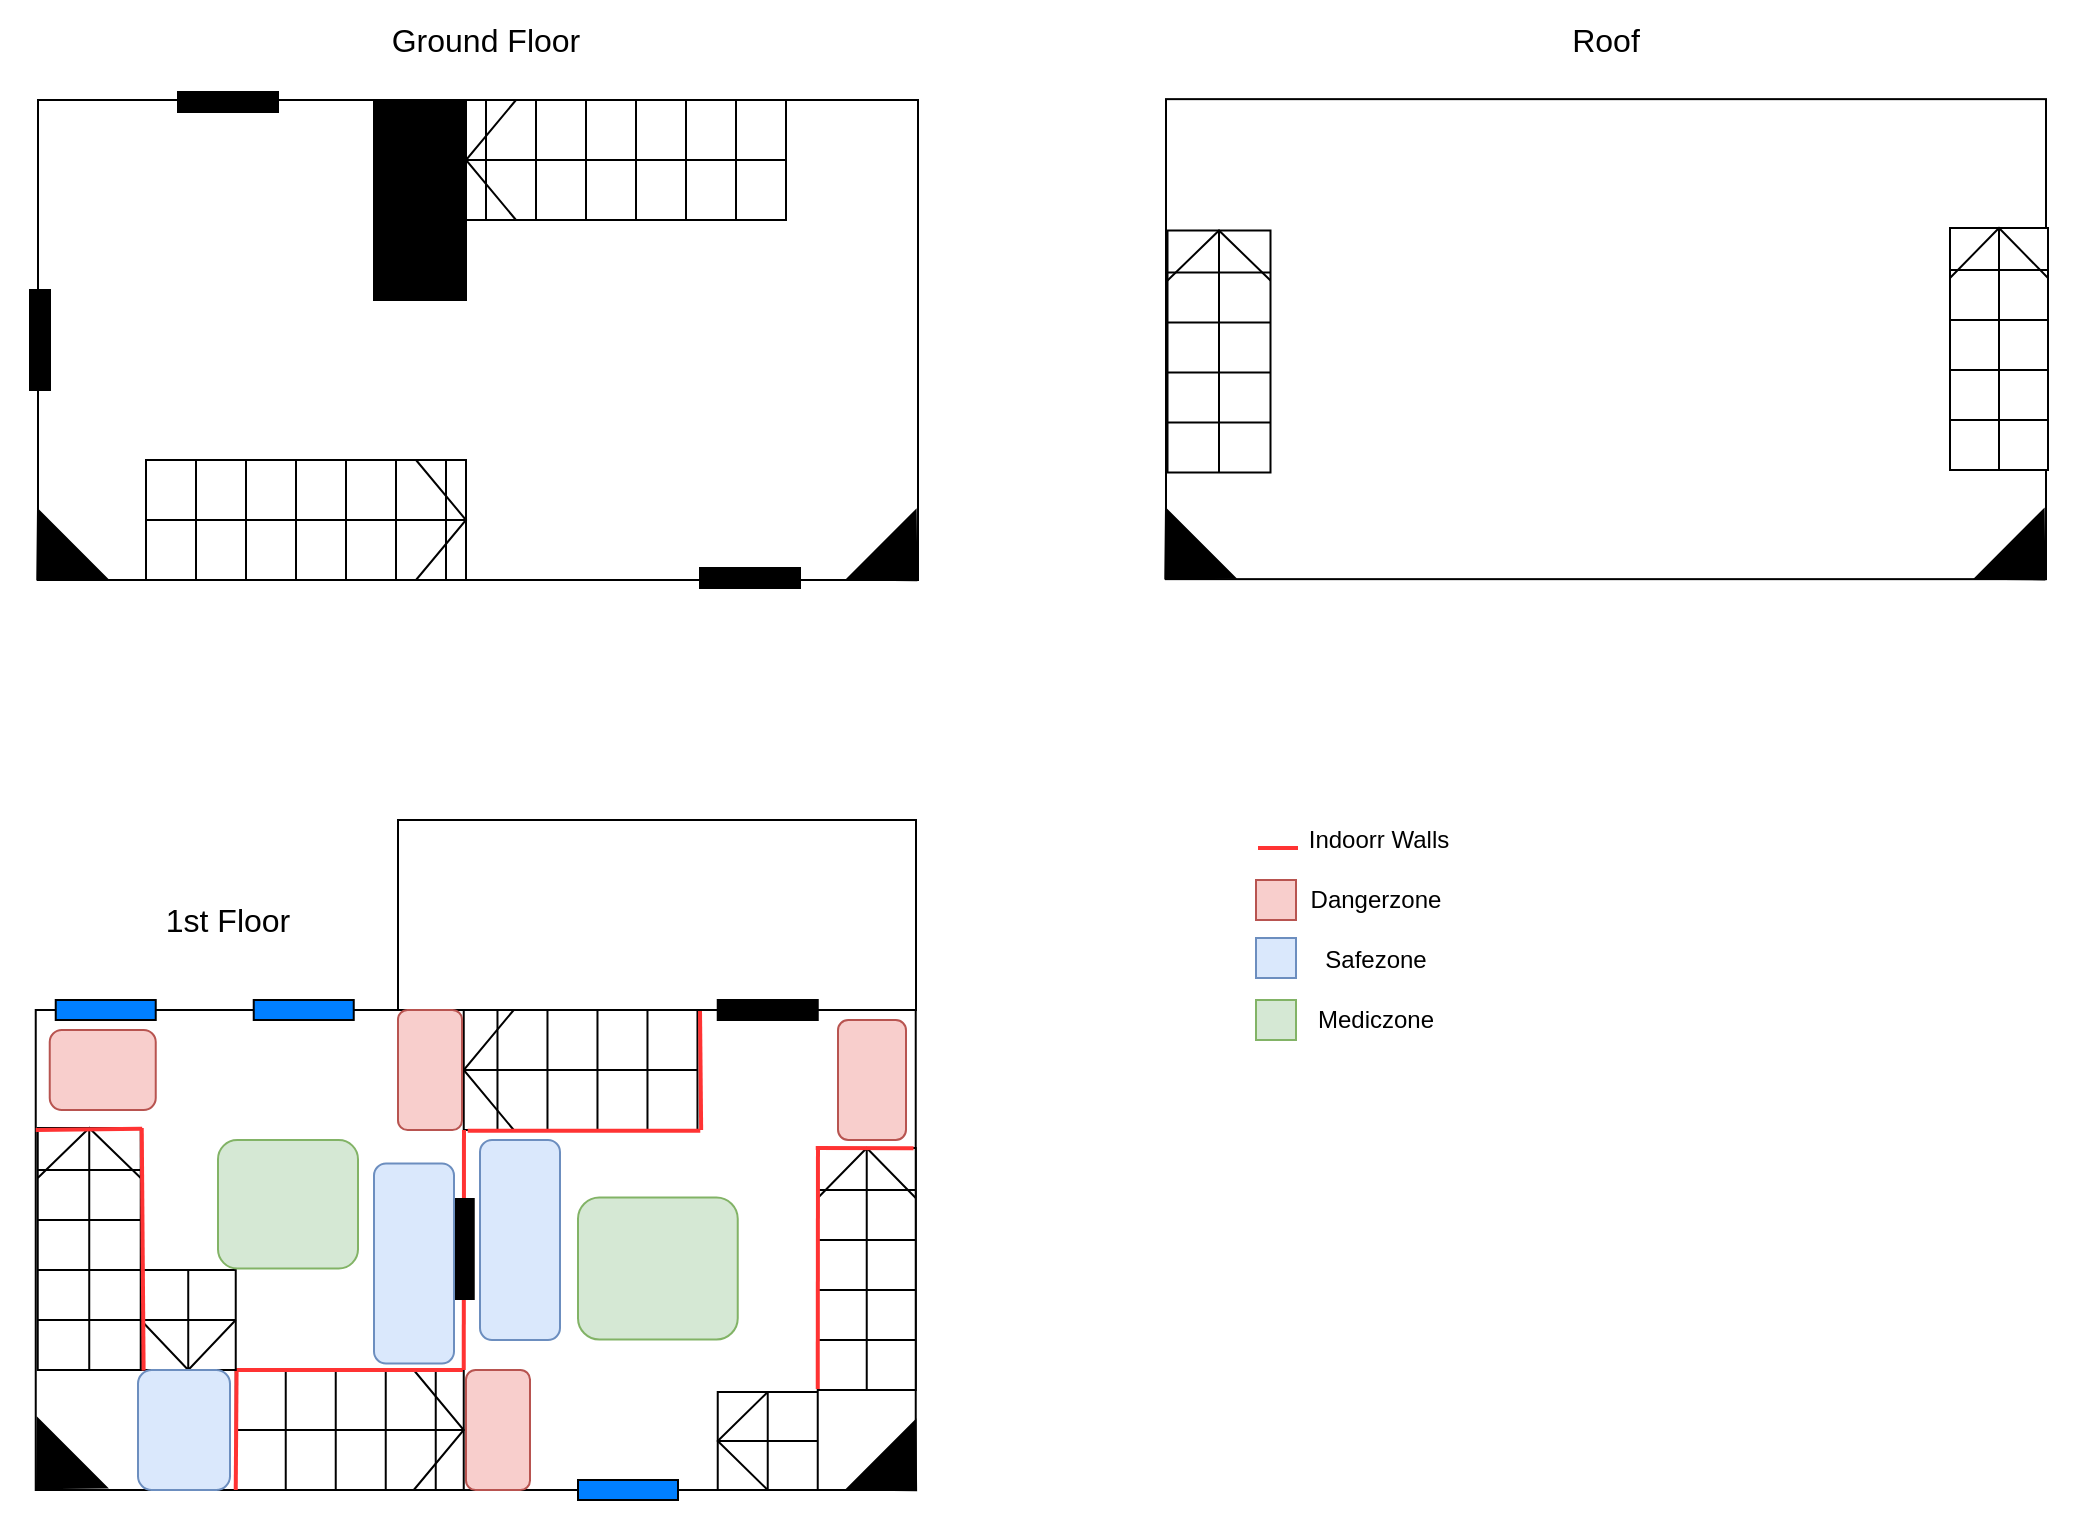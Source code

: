 <mxfile version="13.1.13" type="github">
  <diagram id="5YTd6HPiCCN_LFdmrXuX" name="Page-1">
    <mxGraphModel dx="1358" dy="951" grid="1" gridSize="10" guides="1" tooltips="1" connect="1" arrows="1" fold="1" page="1" pageScale="1" pageWidth="827" pageHeight="1169" background="none" math="0" shadow="0">
      <root>
        <mxCell id="0" />
        <mxCell id="1" parent="0" />
        <mxCell id="4vxbuee-sdpMc3VaT_km-1" value="" style="rounded=0;whiteSpace=wrap;html=1;" parent="1" vertex="1">
          <mxGeometry x="200" y="320" width="440" height="240" as="geometry" />
        </mxCell>
        <mxCell id="4vxbuee-sdpMc3VaT_km-2" value="" style="verticalLabelPosition=bottom;html=1;verticalAlign=top;align=center;shape=mxgraph.floorplan.wall;fillColor=#000000;rotation=90;" parent="1" vertex="1">
          <mxGeometry x="176" y="435" width="50" height="10" as="geometry" />
        </mxCell>
        <mxCell id="4vxbuee-sdpMc3VaT_km-3" value="" style="verticalLabelPosition=bottom;html=1;verticalAlign=top;align=center;shape=mxgraph.floorplan.wall;fillColor=#000000;rotation=0;" parent="1" vertex="1">
          <mxGeometry x="270" y="316" width="50" height="10" as="geometry" />
        </mxCell>
        <mxCell id="4vxbuee-sdpMc3VaT_km-4" value="" style="rounded=0;whiteSpace=wrap;html=1;" parent="1" vertex="1">
          <mxGeometry x="198.87" y="775" width="440" height="240" as="geometry" />
        </mxCell>
        <mxCell id="4vxbuee-sdpMc3VaT_km-5" value="" style="verticalLabelPosition=bottom;html=1;verticalAlign=top;align=center;shape=mxgraph.floorplan.stairs;" parent="1" vertex="1">
          <mxGeometry x="298.87" y="955" width="114" height="60" as="geometry" />
        </mxCell>
        <mxCell id="4vxbuee-sdpMc3VaT_km-7" value="" style="verticalLabelPosition=bottom;html=1;verticalAlign=top;align=center;shape=mxgraph.floorplan.stairs;rotation=-180;" parent="1" vertex="1">
          <mxGeometry x="412.87" y="775" width="116.87" height="60" as="geometry" />
        </mxCell>
        <mxCell id="4vxbuee-sdpMc3VaT_km-8" value="" style="rounded=0;whiteSpace=wrap;html=1;strokeColor=#000000;fillColor=#000000;" parent="1" vertex="1">
          <mxGeometry x="368" y="320" width="46" height="100" as="geometry" />
        </mxCell>
        <mxCell id="4vxbuee-sdpMc3VaT_km-9" value="" style="verticalLabelPosition=bottom;html=1;verticalAlign=top;align=center;shape=mxgraph.floorplan.stairs;rotation=-180;" parent="1" vertex="1">
          <mxGeometry x="414" y="320" width="160" height="60" as="geometry" />
        </mxCell>
        <mxCell id="4vxbuee-sdpMc3VaT_km-10" value="" style="verticalLabelPosition=bottom;html=1;verticalAlign=top;align=center;shape=mxgraph.floorplan.stairs;" parent="1" vertex="1">
          <mxGeometry x="254" y="500" width="160" height="60" as="geometry" />
        </mxCell>
        <mxCell id="4vxbuee-sdpMc3VaT_km-17" value="z" style="triangle;whiteSpace=wrap;html=1;strokeColor=#000000;fillColor=#000000;rotation=135;" parent="1" vertex="1">
          <mxGeometry x="196" y="526.57" width="24.83" height="48.67" as="geometry" />
        </mxCell>
        <mxCell id="4vxbuee-sdpMc3VaT_km-18" value="" style="triangle;whiteSpace=wrap;html=1;strokeColor=#000000;fillColor=#000000;rotation=45;" parent="1" vertex="1">
          <mxGeometry x="618" y="527.0" width="24.83" height="48.67" as="geometry" />
        </mxCell>
        <mxCell id="4vxbuee-sdpMc3VaT_km-19" value="" style="verticalLabelPosition=bottom;html=1;verticalAlign=top;align=center;shape=mxgraph.floorplan.wall;fillColor=#000000;rotation=0;" parent="1" vertex="1">
          <mxGeometry x="531" y="554" width="50" height="10" as="geometry" />
        </mxCell>
        <mxCell id="4vxbuee-sdpMc3VaT_km-22" value="" style="endArrow=none;html=1;strokeWidth=2;entryX=0.983;entryY=-0.007;entryDx=0;entryDy=0;entryPerimeter=0;exitX=-0.012;exitY=-0.007;exitDx=0;exitDy=0;exitPerimeter=0;strokeColor=#FF3333;" parent="1" source="4vxbuee-sdpMc3VaT_km-7" target="4vxbuee-sdpMc3VaT_km-7" edge="1">
          <mxGeometry width="50" height="50" relative="1" as="geometry">
            <mxPoint x="468.99" y="835" as="sourcePoint" />
            <mxPoint x="468.87" y="955" as="targetPoint" />
          </mxGeometry>
        </mxCell>
        <mxCell id="4vxbuee-sdpMc3VaT_km-23" value="" style="endArrow=none;html=1;strokeWidth=2;exitX=-0.012;exitY=-0.007;exitDx=0;exitDy=0;exitPerimeter=0;strokeColor=#FF3333;" parent="1" edge="1">
          <mxGeometry width="50" height="50" relative="1" as="geometry">
            <mxPoint x="412.448" y="955.0" as="sourcePoint" />
            <mxPoint x="298.87" y="955" as="targetPoint" />
          </mxGeometry>
        </mxCell>
        <mxCell id="4vxbuee-sdpMc3VaT_km-24" value="" style="endArrow=none;html=1;strokeWidth=2;entryX=0.983;entryY=-0.007;entryDx=0;entryDy=0;entryPerimeter=0;strokeColor=#FF3333;" parent="1" edge="1">
          <mxGeometry width="50" height="50" relative="1" as="geometry">
            <mxPoint x="531.58" y="835" as="sourcePoint" />
            <mxPoint x="530.998" y="775" as="targetPoint" />
          </mxGeometry>
        </mxCell>
        <mxCell id="4vxbuee-sdpMc3VaT_km-26" value="" style="endArrow=none;html=1;strokeWidth=2;strokeColor=#FF3333;" parent="1" edge="1">
          <mxGeometry width="50" height="50" relative="1" as="geometry">
            <mxPoint x="298.87" y="1015" as="sourcePoint" />
            <mxPoint x="299.29" y="955" as="targetPoint" />
          </mxGeometry>
        </mxCell>
        <mxCell id="4vxbuee-sdpMc3VaT_km-30" value="" style="verticalLabelPosition=bottom;html=1;verticalAlign=top;align=center;shape=mxgraph.floorplan.stairs;rotation=90;" parent="1" vertex="1">
          <mxGeometry x="252.12" y="904.25" width="46" height="47.5" as="geometry" />
        </mxCell>
        <mxCell id="4vxbuee-sdpMc3VaT_km-32" value="" style="verticalLabelPosition=bottom;html=1;verticalAlign=top;align=center;shape=mxgraph.floorplan.stairs;rotation=270;" parent="1" vertex="1">
          <mxGeometry x="553.87" y="880" width="121" height="49" as="geometry" />
        </mxCell>
        <mxCell id="4vxbuee-sdpMc3VaT_km-33" value="z" style="triangle;whiteSpace=wrap;html=1;strokeColor=#000000;fillColor=#000000;rotation=135;" parent="1" vertex="1">
          <mxGeometry x="195.87" y="981" width="24.83" height="48.67" as="geometry" />
        </mxCell>
        <mxCell id="4vxbuee-sdpMc3VaT_km-34" value="" style="triangle;whiteSpace=wrap;html=1;strokeColor=#000000;fillColor=#000000;rotation=45;" parent="1" vertex="1">
          <mxGeometry x="617.87" y="982.0" width="24.83" height="48.67" as="geometry" />
        </mxCell>
        <mxCell id="4vxbuee-sdpMc3VaT_km-36" value="" style="verticalLabelPosition=bottom;html=1;verticalAlign=top;align=center;shape=mxgraph.floorplan.wall;fillColor=#007FFF;rotation=0;" parent="1" vertex="1">
          <mxGeometry x="208.87" y="770" width="50" height="10" as="geometry" />
        </mxCell>
        <mxCell id="4vxbuee-sdpMc3VaT_km-38" value="" style="verticalLabelPosition=bottom;html=1;verticalAlign=top;align=center;shape=mxgraph.floorplan.wall;fillColor=#007FFF;rotation=0;" parent="1" vertex="1">
          <mxGeometry x="307.87" y="770" width="50" height="10" as="geometry" />
        </mxCell>
        <mxCell id="4vxbuee-sdpMc3VaT_km-39" value="" style="verticalLabelPosition=bottom;html=1;verticalAlign=top;align=center;shape=mxgraph.floorplan.stairs;rotation=270;" parent="1" vertex="1">
          <mxGeometry x="165.12" y="868.75" width="121" height="51.5" as="geometry" />
        </mxCell>
        <mxCell id="4vxbuee-sdpMc3VaT_km-40" value="" style="endArrow=none;html=1;strokeWidth=2;exitX=-0.002;exitY=1.028;exitDx=0;exitDy=0;exitPerimeter=0;strokeColor=#FF3333;" parent="1" source="4vxbuee-sdpMc3VaT_km-39" edge="1">
          <mxGeometry width="50" height="50" relative="1" as="geometry">
            <mxPoint x="365.698" y="835" as="sourcePoint" />
            <mxPoint x="251.87" y="834" as="targetPoint" />
            <Array as="points">
              <mxPoint x="251.87" y="834" />
            </Array>
          </mxGeometry>
        </mxCell>
        <mxCell id="4vxbuee-sdpMc3VaT_km-41" value="" style="endArrow=none;html=1;strokeWidth=2;strokeColor=#FF3333;exitX=0.997;exitY=1.014;exitDx=0;exitDy=0;exitPerimeter=0;" parent="1" source="4vxbuee-sdpMc3VaT_km-39" edge="1">
          <mxGeometry width="50" height="50" relative="1" as="geometry">
            <mxPoint x="248.87" y="835" as="sourcePoint" />
            <mxPoint x="198.87" y="835" as="targetPoint" />
          </mxGeometry>
        </mxCell>
        <mxCell id="4vxbuee-sdpMc3VaT_km-42" value="" style="verticalLabelPosition=bottom;html=1;verticalAlign=top;align=center;shape=mxgraph.floorplan.stairs;rotation=-180;" parent="1" vertex="1">
          <mxGeometry x="549.87" y="966" width="40" height="49" as="geometry" />
        </mxCell>
        <mxCell id="4vxbuee-sdpMc3VaT_km-43" value="" style="endArrow=none;html=1;strokeWidth=2;strokeColor=#FF3333;" parent="1" edge="1">
          <mxGeometry width="50" height="50" relative="1" as="geometry">
            <mxPoint x="412.99" y="835.0" as="sourcePoint" />
            <mxPoint x="412.87" y="955.0" as="targetPoint" />
          </mxGeometry>
        </mxCell>
        <mxCell id="4vxbuee-sdpMc3VaT_km-20" value="" style="endArrow=none;html=1;strokeWidth=2;strokeColor=#FF3333;" parent="1" edge="1">
          <mxGeometry width="50" height="50" relative="1" as="geometry">
            <mxPoint x="589.99" y="844.5" as="sourcePoint" />
            <mxPoint x="589.87" y="964.5" as="targetPoint" />
          </mxGeometry>
        </mxCell>
        <mxCell id="4vxbuee-sdpMc3VaT_km-44" value="" style="endArrow=none;html=1;strokeWidth=2;strokeColor=#FF3333;exitX=0.999;exitY=0.978;exitDx=0;exitDy=0;exitPerimeter=0;" parent="1" source="4vxbuee-sdpMc3VaT_km-32" edge="1">
          <mxGeometry width="50" height="50" relative="1" as="geometry">
            <mxPoint x="638.091" y="843.003" as="sourcePoint" />
            <mxPoint x="588.87" y="844" as="targetPoint" />
          </mxGeometry>
        </mxCell>
        <mxCell id="4vxbuee-sdpMc3VaT_km-47" value="" style="verticalLabelPosition=bottom;html=1;verticalAlign=top;align=center;shape=mxgraph.floorplan.wall;fillColor=#000000;rotation=90;" parent="1" vertex="1">
          <mxGeometry x="387.87" y="889.5" width="50" height="10" as="geometry" />
        </mxCell>
        <mxCell id="yVRYnLURutYKrNPXLrog-1" value="" style="rounded=0;whiteSpace=wrap;html=1;" vertex="1" parent="1">
          <mxGeometry x="380" y="680" width="259" height="95" as="geometry" />
        </mxCell>
        <mxCell id="yVRYnLURutYKrNPXLrog-2" value="" style="verticalLabelPosition=bottom;html=1;verticalAlign=top;align=center;shape=mxgraph.floorplan.wall;fillColor=#000000;rotation=0;" vertex="1" parent="1">
          <mxGeometry x="539.87" y="770" width="50" height="10" as="geometry" />
        </mxCell>
        <mxCell id="yVRYnLURutYKrNPXLrog-3" value="" style="rounded=0;whiteSpace=wrap;html=1;" vertex="1" parent="1">
          <mxGeometry x="764" y="319.57" width="440" height="240" as="geometry" />
        </mxCell>
        <mxCell id="yVRYnLURutYKrNPXLrog-9" value="z" style="triangle;whiteSpace=wrap;html=1;strokeColor=#000000;fillColor=#000000;rotation=135;" vertex="1" parent="1">
          <mxGeometry x="760" y="526.14" width="24.83" height="48.67" as="geometry" />
        </mxCell>
        <mxCell id="yVRYnLURutYKrNPXLrog-10" value="" style="triangle;whiteSpace=wrap;html=1;strokeColor=#000000;fillColor=#000000;rotation=45;" vertex="1" parent="1">
          <mxGeometry x="1182" y="526.57" width="24.83" height="48.67" as="geometry" />
        </mxCell>
        <mxCell id="yVRYnLURutYKrNPXLrog-12" value="" style="verticalLabelPosition=bottom;html=1;verticalAlign=top;align=center;shape=mxgraph.floorplan.stairs;rotation=270;" vertex="1" parent="1">
          <mxGeometry x="1120" y="420" width="121" height="49" as="geometry" />
        </mxCell>
        <mxCell id="yVRYnLURutYKrNPXLrog-13" value="" style="verticalLabelPosition=bottom;html=1;verticalAlign=top;align=center;shape=mxgraph.floorplan.stairs;rotation=270;" vertex="1" parent="1">
          <mxGeometry x="730" y="420" width="121" height="51.5" as="geometry" />
        </mxCell>
        <mxCell id="yVRYnLURutYKrNPXLrog-15" value="" style="endArrow=none;html=1;strokeWidth=2;entryX=0.983;entryY=-0.007;entryDx=0;entryDy=0;entryPerimeter=0;strokeColor=#FF3333;" edge="1" parent="1">
          <mxGeometry width="50" height="50" relative="1" as="geometry">
            <mxPoint x="830" y="694" as="sourcePoint" />
            <mxPoint x="809.998" y="694" as="targetPoint" />
          </mxGeometry>
        </mxCell>
        <mxCell id="yVRYnLURutYKrNPXLrog-16" value="&lt;div&gt;Indoorr Walls&lt;/div&gt;" style="text;html=1;strokeColor=none;fillColor=none;align=center;verticalAlign=middle;whiteSpace=wrap;rounded=0;" vertex="1" parent="1">
          <mxGeometry x="829" y="680" width="83" height="20" as="geometry" />
        </mxCell>
        <mxCell id="yVRYnLURutYKrNPXLrog-17" value="" style="whiteSpace=wrap;html=1;aspect=fixed;strokeColor=#b85450;fillColor=#f8cecc;" vertex="1" parent="1">
          <mxGeometry x="809" y="710" width="20" height="20" as="geometry" />
        </mxCell>
        <mxCell id="yVRYnLURutYKrNPXLrog-18" value="Dangerzone" style="text;html=1;strokeColor=none;fillColor=none;align=center;verticalAlign=middle;whiteSpace=wrap;rounded=0;" vertex="1" parent="1">
          <mxGeometry x="829" y="710" width="80" height="20" as="geometry" />
        </mxCell>
        <mxCell id="yVRYnLURutYKrNPXLrog-19" value="" style="whiteSpace=wrap;html=1;aspect=fixed;strokeColor=#6c8ebf;fillColor=#dae8fc;" vertex="1" parent="1">
          <mxGeometry x="809" y="739" width="20" height="20" as="geometry" />
        </mxCell>
        <mxCell id="yVRYnLURutYKrNPXLrog-20" value="Safezone" style="text;html=1;strokeColor=none;fillColor=none;align=center;verticalAlign=middle;whiteSpace=wrap;rounded=0;" vertex="1" parent="1">
          <mxGeometry x="829" y="740" width="80" height="19" as="geometry" />
        </mxCell>
        <mxCell id="yVRYnLURutYKrNPXLrog-21" value="" style="whiteSpace=wrap;html=1;aspect=fixed;strokeColor=#82b366;fillColor=#d5e8d4;" vertex="1" parent="1">
          <mxGeometry x="809" y="770" width="20" height="20" as="geometry" />
        </mxCell>
        <mxCell id="yVRYnLURutYKrNPXLrog-22" value="Mediczone" style="text;html=1;strokeColor=none;fillColor=none;align=center;verticalAlign=middle;whiteSpace=wrap;rounded=0;" vertex="1" parent="1">
          <mxGeometry x="829" y="770" width="80" height="20" as="geometry" />
        </mxCell>
        <mxCell id="yVRYnLURutYKrNPXLrog-24" value="" style="rounded=1;whiteSpace=wrap;html=1;fillColor=#d5e8d4;strokeColor=#82b366;" vertex="1" parent="1">
          <mxGeometry x="470" y="868.75" width="79.87" height="71" as="geometry" />
        </mxCell>
        <mxCell id="yVRYnLURutYKrNPXLrog-25" value="" style="rounded=1;whiteSpace=wrap;html=1;fillColor=#d5e8d4;strokeColor=#82b366;" vertex="1" parent="1">
          <mxGeometry x="290" y="840" width="70" height="64.25" as="geometry" />
        </mxCell>
        <mxCell id="yVRYnLURutYKrNPXLrog-26" value="" style="rounded=1;whiteSpace=wrap;html=1;fillColor=#f8cecc;strokeColor=#b85450;" vertex="1" parent="1">
          <mxGeometry x="380" y="775" width="32" height="60" as="geometry" />
        </mxCell>
        <mxCell id="yVRYnLURutYKrNPXLrog-28" value="" style="rounded=1;whiteSpace=wrap;html=1;fillColor=#dae8fc;strokeColor=#6c8ebf;" vertex="1" parent="1">
          <mxGeometry x="250" y="955" width="46" height="60" as="geometry" />
        </mxCell>
        <mxCell id="yVRYnLURutYKrNPXLrog-29" value="" style="rounded=1;whiteSpace=wrap;html=1;fillColor=#f8cecc;strokeColor=#b85450;" vertex="1" parent="1">
          <mxGeometry x="414" y="955" width="32" height="60" as="geometry" />
        </mxCell>
        <mxCell id="yVRYnLURutYKrNPXLrog-30" value="" style="rounded=1;whiteSpace=wrap;html=1;fillColor=#dae8fc;strokeColor=#6c8ebf;" vertex="1" parent="1">
          <mxGeometry x="368" y="851.75" width="40" height="100" as="geometry" />
        </mxCell>
        <mxCell id="yVRYnLURutYKrNPXLrog-31" value="" style="rounded=1;whiteSpace=wrap;html=1;fillColor=#dae8fc;strokeColor=#6c8ebf;" vertex="1" parent="1">
          <mxGeometry x="421" y="840" width="40" height="100" as="geometry" />
        </mxCell>
        <mxCell id="yVRYnLURutYKrNPXLrog-32" value="" style="verticalLabelPosition=bottom;html=1;verticalAlign=top;align=center;shape=mxgraph.floorplan.wall;fillColor=#007FFF;rotation=0;" vertex="1" parent="1">
          <mxGeometry x="470" y="1010" width="50" height="10" as="geometry" />
        </mxCell>
        <mxCell id="yVRYnLURutYKrNPXLrog-33" value="&lt;font style=&quot;font-size: 16px&quot;&gt;Ground Floor&lt;/font&gt;" style="text;html=1;strokeColor=none;fillColor=none;align=center;verticalAlign=middle;whiteSpace=wrap;rounded=0;" vertex="1" parent="1">
          <mxGeometry x="368" y="270" width="112" height="40" as="geometry" />
        </mxCell>
        <mxCell id="yVRYnLURutYKrNPXLrog-34" value="&lt;font style=&quot;font-size: 16px&quot;&gt;Roof&lt;/font&gt;" style="text;html=1;strokeColor=none;fillColor=none;align=center;verticalAlign=middle;whiteSpace=wrap;rounded=0;" vertex="1" parent="1">
          <mxGeometry x="928" y="270" width="112" height="40" as="geometry" />
        </mxCell>
        <mxCell id="yVRYnLURutYKrNPXLrog-35" value="&lt;font style=&quot;font-size: 16px&quot;&gt;1st Floor&lt;/font&gt;" style="text;html=1;strokeColor=none;fillColor=none;align=center;verticalAlign=middle;whiteSpace=wrap;rounded=0;" vertex="1" parent="1">
          <mxGeometry x="239" y="710" width="112" height="40" as="geometry" />
        </mxCell>
        <mxCell id="yVRYnLURutYKrNPXLrog-36" value="" style="rounded=1;whiteSpace=wrap;html=1;fillColor=#f8cecc;strokeColor=#b85450;" vertex="1" parent="1">
          <mxGeometry x="205.87" y="785" width="53" height="40" as="geometry" />
        </mxCell>
        <mxCell id="yVRYnLURutYKrNPXLrog-37" value="" style="rounded=1;whiteSpace=wrap;html=1;fillColor=#f8cecc;strokeColor=#b85450;" vertex="1" parent="1">
          <mxGeometry x="600" y="780" width="34" height="60" as="geometry" />
        </mxCell>
      </root>
    </mxGraphModel>
  </diagram>
</mxfile>

